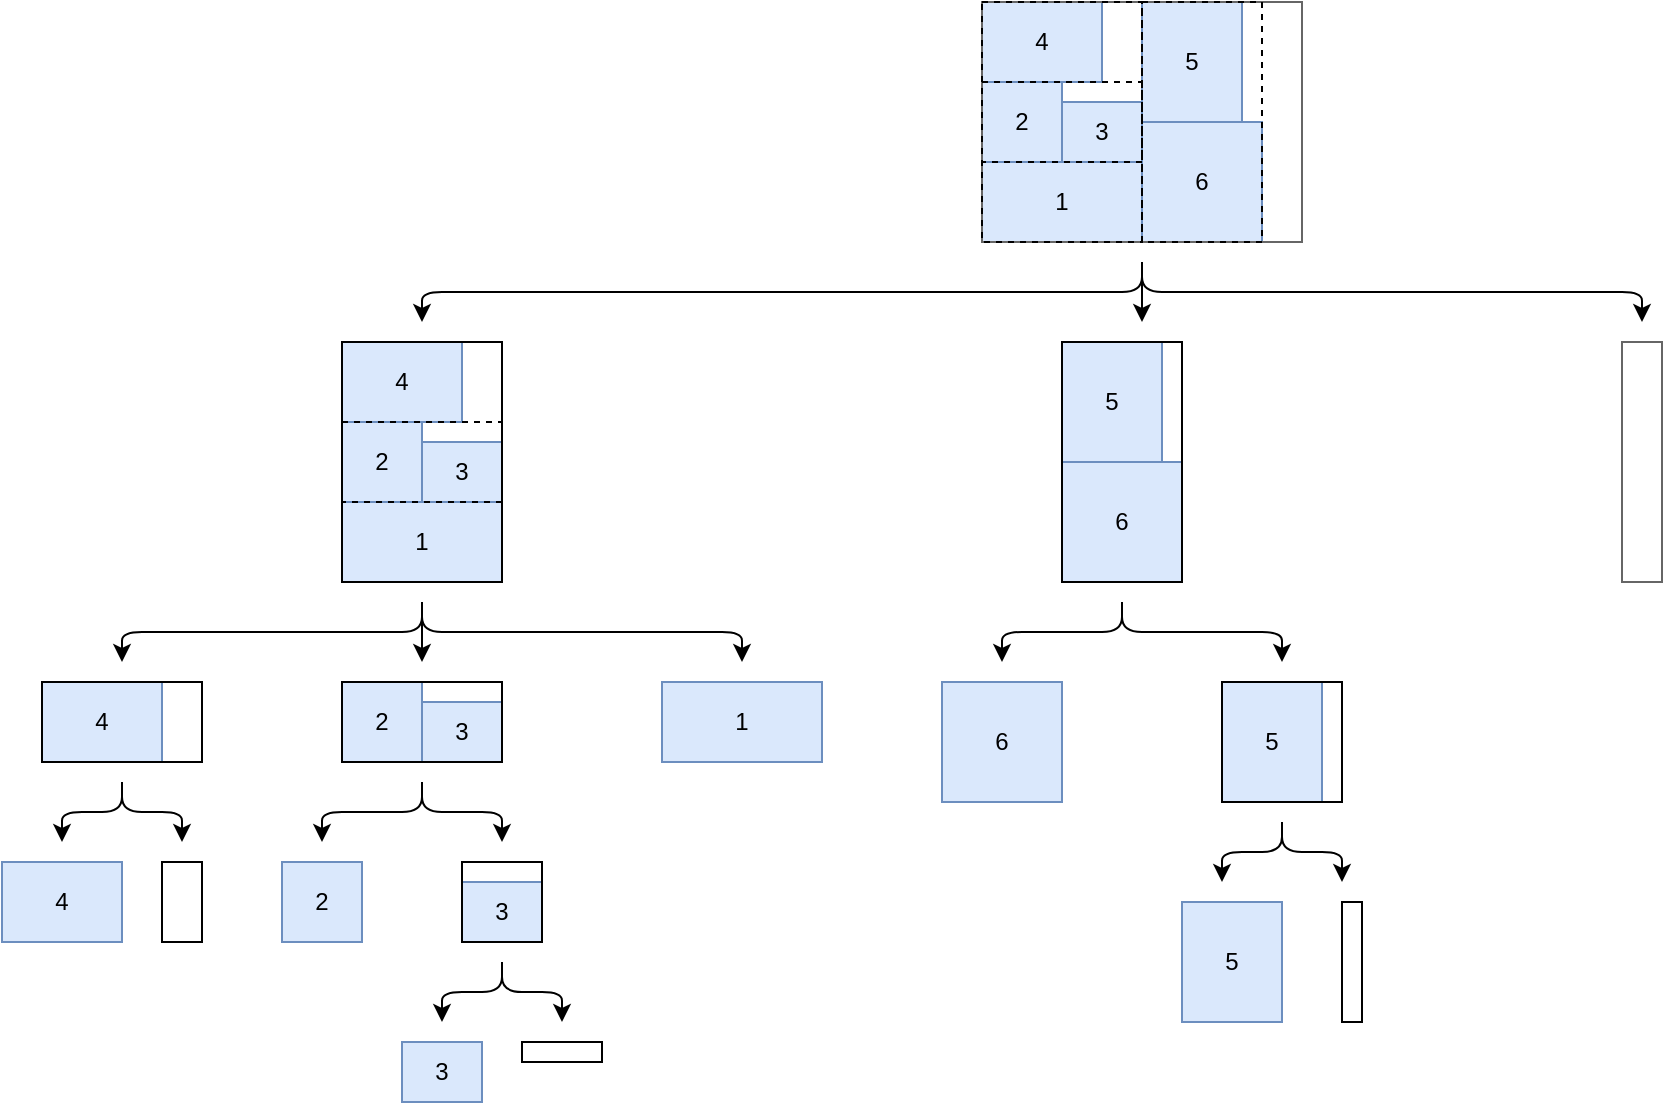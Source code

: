 <mxfile version="14.5.1" type="device"><diagram name="Page-1" id="02KkKBvZYiK5bZEBiGTV"><mxGraphModel dx="1913" dy="806" grid="1" gridSize="10" guides="1" tooltips="1" connect="1" arrows="1" fold="1" page="1" pageScale="1" pageWidth="827" pageHeight="1169" math="0" shadow="0"><root><mxCell id="0"/><mxCell id="1" parent="0"/><mxCell id="o8zVVgAA1eyANIZqr9yi-3" value="" style="rounded=0;whiteSpace=wrap;html=1;fillColor=none;" parent="1" vertex="1"><mxGeometry x="320" y="240" width="160" height="120" as="geometry"/></mxCell><mxCell id="o8zVVgAA1eyANIZqr9yi-5" value="1" style="rounded=0;whiteSpace=wrap;html=1;fillColor=#dae8fc;strokeColor=#6c8ebf;" parent="1" vertex="1"><mxGeometry x="320" y="320" width="80" height="40" as="geometry"/></mxCell><mxCell id="o8zVVgAA1eyANIZqr9yi-6" value="2" style="rounded=0;whiteSpace=wrap;html=1;fillColor=#dae8fc;strokeColor=#6c8ebf;" parent="1" vertex="1"><mxGeometry x="320" y="280" width="40" height="40" as="geometry"/></mxCell><mxCell id="o8zVVgAA1eyANIZqr9yi-7" value="4" style="rounded=0;whiteSpace=wrap;html=1;fillColor=#dae8fc;strokeColor=#6c8ebf;" parent="1" vertex="1"><mxGeometry x="320" y="240" width="60" height="40" as="geometry"/></mxCell><mxCell id="o8zVVgAA1eyANIZqr9yi-8" value="3" style="rounded=0;whiteSpace=wrap;html=1;fillColor=#dae8fc;strokeColor=#6c8ebf;" parent="1" vertex="1"><mxGeometry x="360" y="290" width="40" height="30" as="geometry"/></mxCell><mxCell id="o8zVVgAA1eyANIZqr9yi-9" value="5" style="rounded=0;whiteSpace=wrap;html=1;fillColor=#dae8fc;strokeColor=#6c8ebf;" parent="1" vertex="1"><mxGeometry x="400" y="240" width="50" height="60" as="geometry"/></mxCell><mxCell id="o8zVVgAA1eyANIZqr9yi-10" value="6" style="rounded=0;whiteSpace=wrap;html=1;fillColor=#dae8fc;strokeColor=#6c8ebf;" parent="1" vertex="1"><mxGeometry x="400" y="300" width="60" height="60" as="geometry"/></mxCell><mxCell id="o8zVVgAA1eyANIZqr9yi-4" value="" style="rounded=0;whiteSpace=wrap;html=1;strokeColor=#666666;fontColor=#333333;fillColor=none;" parent="1" vertex="1"><mxGeometry x="320" y="240" width="160" height="120" as="geometry"/></mxCell><mxCell id="YYSmsq5JKXQ1HqpJCufm-1" value="" style="rounded=0;whiteSpace=wrap;html=1;fillColor=none;dashed=1;" parent="1" vertex="1"><mxGeometry x="320" y="240" width="80" height="120" as="geometry"/></mxCell><mxCell id="YYSmsq5JKXQ1HqpJCufm-2" value="" style="rounded=0;whiteSpace=wrap;html=1;fillColor=none;dashed=1;" parent="1" vertex="1"><mxGeometry x="400" y="240" width="60" height="120" as="geometry"/></mxCell><mxCell id="YYSmsq5JKXQ1HqpJCufm-3" value="" style="rounded=0;whiteSpace=wrap;html=1;fillColor=none;dashed=1;" parent="1" vertex="1"><mxGeometry x="320" y="280" width="80" height="40" as="geometry"/></mxCell><mxCell id="YYSmsq5JKXQ1HqpJCufm-5" value="1" style="rounded=0;whiteSpace=wrap;html=1;fillColor=#dae8fc;strokeColor=#6c8ebf;" parent="1" vertex="1"><mxGeometry y="490" width="80" height="40" as="geometry"/></mxCell><mxCell id="YYSmsq5JKXQ1HqpJCufm-6" value="2" style="rounded=0;whiteSpace=wrap;html=1;fillColor=#dae8fc;strokeColor=#6c8ebf;" parent="1" vertex="1"><mxGeometry y="450" width="40" height="40" as="geometry"/></mxCell><mxCell id="YYSmsq5JKXQ1HqpJCufm-7" value="4" style="rounded=0;whiteSpace=wrap;html=1;fillColor=#dae8fc;strokeColor=#6c8ebf;" parent="1" vertex="1"><mxGeometry y="410" width="60" height="40" as="geometry"/></mxCell><mxCell id="YYSmsq5JKXQ1HqpJCufm-8" value="3" style="rounded=0;whiteSpace=wrap;html=1;fillColor=#dae8fc;strokeColor=#6c8ebf;" parent="1" vertex="1"><mxGeometry x="40" y="460" width="40" height="30" as="geometry"/></mxCell><mxCell id="YYSmsq5JKXQ1HqpJCufm-9" value="5" style="rounded=0;whiteSpace=wrap;html=1;fillColor=#dae8fc;strokeColor=#6c8ebf;" parent="1" vertex="1"><mxGeometry x="360" y="410" width="50" height="60" as="geometry"/></mxCell><mxCell id="YYSmsq5JKXQ1HqpJCufm-10" value="6" style="rounded=0;whiteSpace=wrap;html=1;fillColor=#dae8fc;strokeColor=#6c8ebf;" parent="1" vertex="1"><mxGeometry x="360" y="470" width="60" height="60" as="geometry"/></mxCell><mxCell id="YYSmsq5JKXQ1HqpJCufm-11" value="" style="rounded=0;whiteSpace=wrap;html=1;strokeColor=#666666;fontColor=#333333;fillColor=none;" parent="1" vertex="1"><mxGeometry x="640" y="410" width="20" height="120" as="geometry"/></mxCell><mxCell id="YYSmsq5JKXQ1HqpJCufm-12" value="" style="rounded=0;whiteSpace=wrap;html=1;fillColor=none;" parent="1" vertex="1"><mxGeometry y="410" width="80" height="120" as="geometry"/></mxCell><mxCell id="YYSmsq5JKXQ1HqpJCufm-13" value="" style="rounded=0;whiteSpace=wrap;html=1;fillColor=none;" parent="1" vertex="1"><mxGeometry x="360" y="410" width="60" height="120" as="geometry"/></mxCell><mxCell id="YYSmsq5JKXQ1HqpJCufm-14" value="" style="rounded=0;whiteSpace=wrap;html=1;fillColor=none;dashed=1;" parent="1" vertex="1"><mxGeometry y="450" width="80" height="40" as="geometry"/></mxCell><mxCell id="YYSmsq5JKXQ1HqpJCufm-15" value="5" style="rounded=0;whiteSpace=wrap;html=1;fillColor=#dae8fc;strokeColor=#6c8ebf;" parent="1" vertex="1"><mxGeometry x="440" y="580" width="50" height="60" as="geometry"/></mxCell><mxCell id="YYSmsq5JKXQ1HqpJCufm-16" value="6" style="rounded=0;whiteSpace=wrap;html=1;fillColor=#dae8fc;strokeColor=#6c8ebf;" parent="1" vertex="1"><mxGeometry x="300" y="580" width="60" height="60" as="geometry"/></mxCell><mxCell id="YYSmsq5JKXQ1HqpJCufm-17" value="" style="rounded=0;whiteSpace=wrap;html=1;fillColor=none;" parent="1" vertex="1"><mxGeometry x="440" y="580" width="60" height="60" as="geometry"/></mxCell><mxCell id="YYSmsq5JKXQ1HqpJCufm-18" value="1" style="rounded=0;whiteSpace=wrap;html=1;fillColor=#dae8fc;strokeColor=#6c8ebf;" parent="1" vertex="1"><mxGeometry x="160" y="580" width="80" height="40" as="geometry"/></mxCell><mxCell id="YYSmsq5JKXQ1HqpJCufm-19" value="2" style="rounded=0;whiteSpace=wrap;html=1;fillColor=#dae8fc;strokeColor=#6c8ebf;" parent="1" vertex="1"><mxGeometry y="580" width="40" height="40" as="geometry"/></mxCell><mxCell id="YYSmsq5JKXQ1HqpJCufm-20" value="4" style="rounded=0;whiteSpace=wrap;html=1;fillColor=#dae8fc;strokeColor=#6c8ebf;" parent="1" vertex="1"><mxGeometry x="-150" y="580" width="60" height="40" as="geometry"/></mxCell><mxCell id="YYSmsq5JKXQ1HqpJCufm-21" value="3" style="rounded=0;whiteSpace=wrap;html=1;fillColor=#dae8fc;strokeColor=#6c8ebf;" parent="1" vertex="1"><mxGeometry x="40" y="590" width="40" height="30" as="geometry"/></mxCell><mxCell id="YYSmsq5JKXQ1HqpJCufm-23" value="" style="rounded=0;whiteSpace=wrap;html=1;fillColor=none;" parent="1" vertex="1"><mxGeometry y="580" width="80" height="40" as="geometry"/></mxCell><mxCell id="YYSmsq5JKXQ1HqpJCufm-24" value="2" style="rounded=0;whiteSpace=wrap;html=1;fillColor=#dae8fc;strokeColor=#6c8ebf;" parent="1" vertex="1"><mxGeometry x="-30" y="670" width="40" height="40" as="geometry"/></mxCell><mxCell id="YYSmsq5JKXQ1HqpJCufm-25" value="3" style="rounded=0;whiteSpace=wrap;html=1;fillColor=#dae8fc;strokeColor=#6c8ebf;" parent="1" vertex="1"><mxGeometry x="60" y="680" width="40" height="30" as="geometry"/></mxCell><mxCell id="YYSmsq5JKXQ1HqpJCufm-26" value="" style="rounded=0;whiteSpace=wrap;html=1;fillColor=none;" parent="1" vertex="1"><mxGeometry x="60" y="670" width="40" height="40" as="geometry"/></mxCell><mxCell id="YYSmsq5JKXQ1HqpJCufm-27" value="5" style="rounded=0;whiteSpace=wrap;html=1;fillColor=#dae8fc;strokeColor=#6c8ebf;" parent="1" vertex="1"><mxGeometry x="420" y="690" width="50" height="60" as="geometry"/></mxCell><mxCell id="YYSmsq5JKXQ1HqpJCufm-28" value="" style="rounded=0;whiteSpace=wrap;html=1;fillColor=none;" parent="1" vertex="1"><mxGeometry x="500" y="690" width="10" height="60" as="geometry"/></mxCell><mxCell id="YYSmsq5JKXQ1HqpJCufm-29" value="3" style="rounded=0;whiteSpace=wrap;html=1;fillColor=#dae8fc;strokeColor=#6c8ebf;" parent="1" vertex="1"><mxGeometry x="30" y="760" width="40" height="30" as="geometry"/></mxCell><mxCell id="YYSmsq5JKXQ1HqpJCufm-30" value="" style="rounded=0;whiteSpace=wrap;html=1;fillColor=none;" parent="1" vertex="1"><mxGeometry x="90" y="760" width="40" height="10" as="geometry"/></mxCell><mxCell id="YYSmsq5JKXQ1HqpJCufm-33" value="" style="edgeStyle=elbowEdgeStyle;elbow=vertical;endArrow=classic;html=1;" parent="1" edge="1"><mxGeometry width="50" height="50" relative="1" as="geometry"><mxPoint x="40" y="540" as="sourcePoint"/><mxPoint x="-110" y="570" as="targetPoint"/></mxGeometry></mxCell><mxCell id="YYSmsq5JKXQ1HqpJCufm-34" value="" style="edgeStyle=elbowEdgeStyle;elbow=vertical;endArrow=classic;html=1;" parent="1" edge="1"><mxGeometry width="50" height="50" relative="1" as="geometry"><mxPoint x="40" y="540" as="sourcePoint"/><mxPoint x="200" y="570" as="targetPoint"/></mxGeometry></mxCell><mxCell id="YYSmsq5JKXQ1HqpJCufm-35" value="" style="edgeStyle=elbowEdgeStyle;elbow=vertical;endArrow=classic;html=1;" parent="1" edge="1"><mxGeometry width="50" height="50" relative="1" as="geometry"><mxPoint x="40" y="540" as="sourcePoint"/><mxPoint x="40" y="570" as="targetPoint"/></mxGeometry></mxCell><mxCell id="YYSmsq5JKXQ1HqpJCufm-36" value="" style="edgeStyle=elbowEdgeStyle;elbow=vertical;endArrow=classic;html=1;" parent="1" edge="1"><mxGeometry width="50" height="50" relative="1" as="geometry"><mxPoint x="400" y="370" as="sourcePoint"/><mxPoint x="40" y="400" as="targetPoint"/></mxGeometry></mxCell><mxCell id="YYSmsq5JKXQ1HqpJCufm-37" value="" style="edgeStyle=elbowEdgeStyle;elbow=vertical;endArrow=classic;html=1;" parent="1" edge="1"><mxGeometry width="50" height="50" relative="1" as="geometry"><mxPoint x="400" y="370" as="sourcePoint"/><mxPoint x="650" y="400" as="targetPoint"/></mxGeometry></mxCell><mxCell id="YYSmsq5JKXQ1HqpJCufm-38" value="" style="edgeStyle=elbowEdgeStyle;elbow=vertical;endArrow=classic;html=1;" parent="1" edge="1"><mxGeometry width="50" height="50" relative="1" as="geometry"><mxPoint x="400" y="370" as="sourcePoint"/><mxPoint x="400" y="400" as="targetPoint"/></mxGeometry></mxCell><mxCell id="YYSmsq5JKXQ1HqpJCufm-39" value="" style="edgeStyle=elbowEdgeStyle;elbow=vertical;endArrow=classic;html=1;" parent="1" edge="1"><mxGeometry width="50" height="50" relative="1" as="geometry"><mxPoint x="390" y="540" as="sourcePoint"/><mxPoint x="330" y="570" as="targetPoint"/></mxGeometry></mxCell><mxCell id="YYSmsq5JKXQ1HqpJCufm-40" value="" style="edgeStyle=elbowEdgeStyle;elbow=vertical;endArrow=classic;html=1;" parent="1" edge="1"><mxGeometry width="50" height="50" relative="1" as="geometry"><mxPoint x="390" y="540" as="sourcePoint"/><mxPoint x="470" y="570" as="targetPoint"/></mxGeometry></mxCell><mxCell id="YYSmsq5JKXQ1HqpJCufm-42" value="" style="edgeStyle=elbowEdgeStyle;elbow=vertical;endArrow=classic;html=1;" parent="1" edge="1"><mxGeometry width="50" height="50" relative="1" as="geometry"><mxPoint x="470" y="650" as="sourcePoint"/><mxPoint x="440" y="680" as="targetPoint"/></mxGeometry></mxCell><mxCell id="YYSmsq5JKXQ1HqpJCufm-43" value="" style="edgeStyle=elbowEdgeStyle;elbow=vertical;endArrow=classic;html=1;" parent="1" edge="1"><mxGeometry width="50" height="50" relative="1" as="geometry"><mxPoint x="470" y="650" as="sourcePoint"/><mxPoint x="500" y="680" as="targetPoint"/></mxGeometry></mxCell><mxCell id="YYSmsq5JKXQ1HqpJCufm-44" value="" style="edgeStyle=elbowEdgeStyle;elbow=vertical;endArrow=classic;html=1;" parent="1" edge="1"><mxGeometry width="50" height="50" relative="1" as="geometry"><mxPoint x="40" y="630" as="sourcePoint"/><mxPoint x="-10" y="660" as="targetPoint"/></mxGeometry></mxCell><mxCell id="YYSmsq5JKXQ1HqpJCufm-45" value="" style="edgeStyle=elbowEdgeStyle;elbow=vertical;endArrow=classic;html=1;" parent="1" edge="1"><mxGeometry width="50" height="50" relative="1" as="geometry"><mxPoint x="40" y="630" as="sourcePoint"/><mxPoint x="80" y="660" as="targetPoint"/></mxGeometry></mxCell><mxCell id="YYSmsq5JKXQ1HqpJCufm-46" value="" style="edgeStyle=elbowEdgeStyle;elbow=vertical;endArrow=classic;html=1;" parent="1" edge="1"><mxGeometry width="50" height="50" relative="1" as="geometry"><mxPoint x="80" y="720" as="sourcePoint"/><mxPoint x="50" y="750" as="targetPoint"/></mxGeometry></mxCell><mxCell id="YYSmsq5JKXQ1HqpJCufm-47" value="" style="edgeStyle=elbowEdgeStyle;elbow=vertical;endArrow=classic;html=1;" parent="1" edge="1"><mxGeometry width="50" height="50" relative="1" as="geometry"><mxPoint x="80" y="720" as="sourcePoint"/><mxPoint x="110" y="750" as="targetPoint"/></mxGeometry></mxCell><mxCell id="_JHGs-ytQBC-bU54rtKe-1" value="" style="rounded=0;whiteSpace=wrap;html=1;fillColor=none;" vertex="1" parent="1"><mxGeometry x="-150" y="580" width="80" height="40" as="geometry"/></mxCell><mxCell id="_JHGs-ytQBC-bU54rtKe-2" value="" style="edgeStyle=elbowEdgeStyle;elbow=vertical;endArrow=classic;html=1;" edge="1" parent="1"><mxGeometry width="50" height="50" relative="1" as="geometry"><mxPoint x="-110" y="630" as="sourcePoint"/><mxPoint x="-140" y="660" as="targetPoint"/></mxGeometry></mxCell><mxCell id="_JHGs-ytQBC-bU54rtKe-3" value="" style="edgeStyle=elbowEdgeStyle;elbow=vertical;endArrow=classic;html=1;" edge="1" parent="1"><mxGeometry width="50" height="50" relative="1" as="geometry"><mxPoint x="-110" y="630" as="sourcePoint"/><mxPoint x="-80" y="660" as="targetPoint"/></mxGeometry></mxCell><mxCell id="_JHGs-ytQBC-bU54rtKe-4" value="" style="rounded=0;whiteSpace=wrap;html=1;fillColor=none;" vertex="1" parent="1"><mxGeometry x="-90" y="670" width="20" height="40" as="geometry"/></mxCell><mxCell id="_JHGs-ytQBC-bU54rtKe-5" value="4" style="rounded=0;whiteSpace=wrap;html=1;fillColor=#dae8fc;strokeColor=#6c8ebf;" vertex="1" parent="1"><mxGeometry x="-170" y="670" width="60" height="40" as="geometry"/></mxCell></root></mxGraphModel></diagram></mxfile>